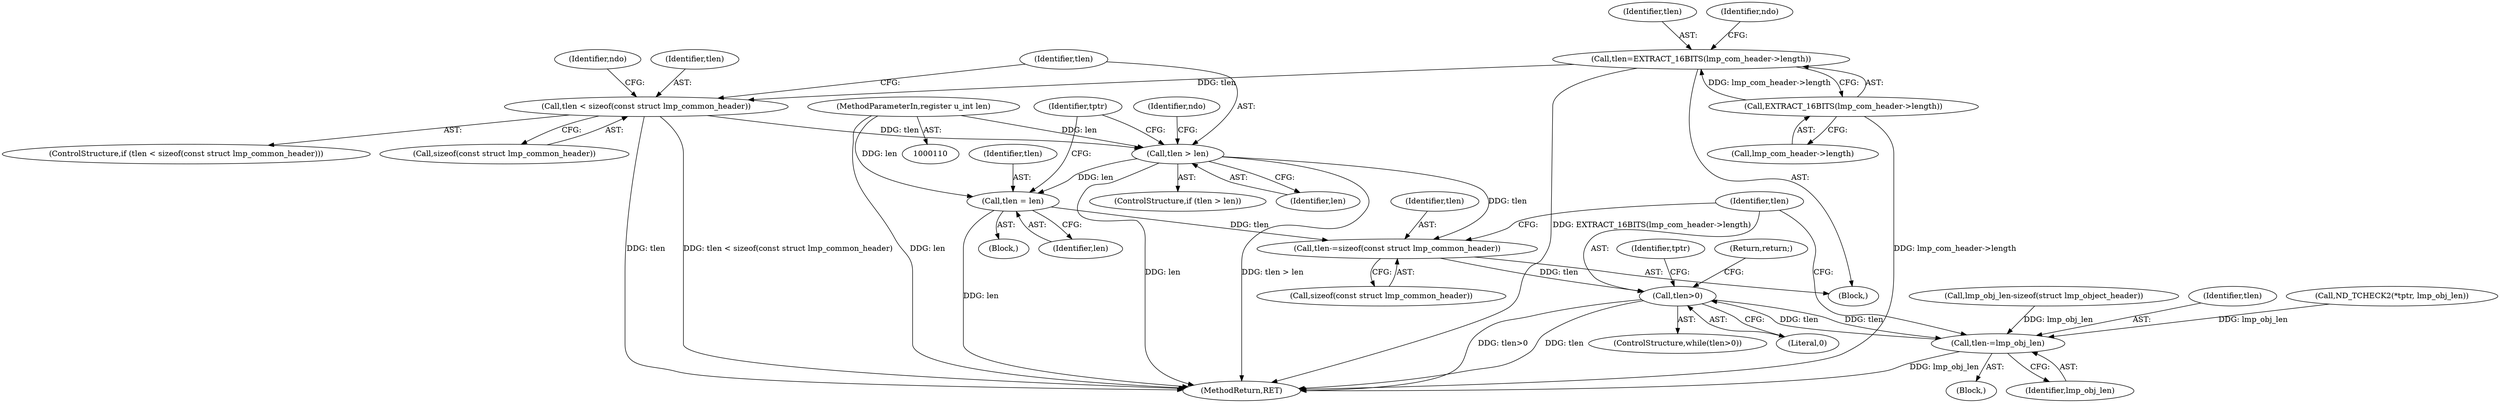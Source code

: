 digraph "0_tcpdump_a25211918f2e790c67d859d20ccf8dbb81da1598@API" {
"1000248" [label="(Call,tlen-=sizeof(const struct lmp_common_header))"];
"1000233" [label="(Call,tlen > len)"];
"1000222" [label="(Call,tlen < sizeof(const struct lmp_common_header))"];
"1000188" [label="(Call,tlen=EXTRACT_16BITS(lmp_com_header->length))"];
"1000190" [label="(Call,EXTRACT_16BITS(lmp_com_header->length))"];
"1000113" [label="(MethodParameterIn,register u_int len)"];
"1000241" [label="(Call,tlen = len)"];
"1000253" [label="(Call,tlen>0)"];
"1001904" [label="(Call,tlen-=lmp_obj_len)"];
"1000224" [label="(Call,sizeof(const struct lmp_common_header))"];
"1000255" [label="(Literal,0)"];
"1000190" [label="(Call,EXTRACT_16BITS(lmp_com_header->length))"];
"1000241" [label="(Call,tlen = len)"];
"1001897" [label="(Call,lmp_obj_len-sizeof(struct lmp_object_header))"];
"1000254" [label="(Identifier,tlen)"];
"1000114" [label="(Block,)"];
"1000239" [label="(Identifier,ndo)"];
"1001913" [label="(MethodReturn,RET)"];
"1000252" [label="(ControlStructure,while(tlen>0))"];
"1000253" [label="(Call,tlen>0)"];
"1000191" [label="(Call,lmp_com_header->length)"];
"1000256" [label="(Block,)"];
"1000250" [label="(Call,sizeof(const struct lmp_common_header))"];
"1000234" [label="(Identifier,tlen)"];
"1000229" [label="(Identifier,ndo)"];
"1001906" [label="(Identifier,lmp_obj_len)"];
"1000248" [label="(Call,tlen-=sizeof(const struct lmp_common_header))"];
"1000259" [label="(Identifier,tptr)"];
"1000236" [label="(Block,)"];
"1000249" [label="(Identifier,tlen)"];
"1000189" [label="(Identifier,tlen)"];
"1000233" [label="(Call,tlen > len)"];
"1000235" [label="(Identifier,len)"];
"1000221" [label="(ControlStructure,if (tlen < sizeof(const struct lmp_common_header)))"];
"1001904" [label="(Call,tlen-=lmp_obj_len)"];
"1000245" [label="(Identifier,tptr)"];
"1000242" [label="(Identifier,tlen)"];
"1000196" [label="(Identifier,ndo)"];
"1001905" [label="(Identifier,tlen)"];
"1000113" [label="(MethodParameterIn,register u_int len)"];
"1000223" [label="(Identifier,tlen)"];
"1000232" [label="(ControlStructure,if (tlen > len))"];
"1000243" [label="(Identifier,len)"];
"1001907" [label="(Return,return;)"];
"1000188" [label="(Call,tlen=EXTRACT_16BITS(lmp_com_header->length))"];
"1000353" [label="(Call,ND_TCHECK2(*tptr, lmp_obj_len))"];
"1000222" [label="(Call,tlen < sizeof(const struct lmp_common_header))"];
"1000248" -> "1000114"  [label="AST: "];
"1000248" -> "1000250"  [label="CFG: "];
"1000249" -> "1000248"  [label="AST: "];
"1000250" -> "1000248"  [label="AST: "];
"1000254" -> "1000248"  [label="CFG: "];
"1000233" -> "1000248"  [label="DDG: tlen"];
"1000241" -> "1000248"  [label="DDG: tlen"];
"1000248" -> "1000253"  [label="DDG: tlen"];
"1000233" -> "1000232"  [label="AST: "];
"1000233" -> "1000235"  [label="CFG: "];
"1000234" -> "1000233"  [label="AST: "];
"1000235" -> "1000233"  [label="AST: "];
"1000239" -> "1000233"  [label="CFG: "];
"1000245" -> "1000233"  [label="CFG: "];
"1000233" -> "1001913"  [label="DDG: tlen > len"];
"1000233" -> "1001913"  [label="DDG: len"];
"1000222" -> "1000233"  [label="DDG: tlen"];
"1000113" -> "1000233"  [label="DDG: len"];
"1000233" -> "1000241"  [label="DDG: len"];
"1000222" -> "1000221"  [label="AST: "];
"1000222" -> "1000224"  [label="CFG: "];
"1000223" -> "1000222"  [label="AST: "];
"1000224" -> "1000222"  [label="AST: "];
"1000229" -> "1000222"  [label="CFG: "];
"1000234" -> "1000222"  [label="CFG: "];
"1000222" -> "1001913"  [label="DDG: tlen"];
"1000222" -> "1001913"  [label="DDG: tlen < sizeof(const struct lmp_common_header)"];
"1000188" -> "1000222"  [label="DDG: tlen"];
"1000188" -> "1000114"  [label="AST: "];
"1000188" -> "1000190"  [label="CFG: "];
"1000189" -> "1000188"  [label="AST: "];
"1000190" -> "1000188"  [label="AST: "];
"1000196" -> "1000188"  [label="CFG: "];
"1000188" -> "1001913"  [label="DDG: EXTRACT_16BITS(lmp_com_header->length)"];
"1000190" -> "1000188"  [label="DDG: lmp_com_header->length"];
"1000190" -> "1000191"  [label="CFG: "];
"1000191" -> "1000190"  [label="AST: "];
"1000190" -> "1001913"  [label="DDG: lmp_com_header->length"];
"1000113" -> "1000110"  [label="AST: "];
"1000113" -> "1001913"  [label="DDG: len"];
"1000113" -> "1000241"  [label="DDG: len"];
"1000241" -> "1000236"  [label="AST: "];
"1000241" -> "1000243"  [label="CFG: "];
"1000242" -> "1000241"  [label="AST: "];
"1000243" -> "1000241"  [label="AST: "];
"1000245" -> "1000241"  [label="CFG: "];
"1000241" -> "1001913"  [label="DDG: len"];
"1000253" -> "1000252"  [label="AST: "];
"1000253" -> "1000255"  [label="CFG: "];
"1000254" -> "1000253"  [label="AST: "];
"1000255" -> "1000253"  [label="AST: "];
"1000259" -> "1000253"  [label="CFG: "];
"1001907" -> "1000253"  [label="CFG: "];
"1000253" -> "1001913"  [label="DDG: tlen>0"];
"1000253" -> "1001913"  [label="DDG: tlen"];
"1001904" -> "1000253"  [label="DDG: tlen"];
"1000253" -> "1001904"  [label="DDG: tlen"];
"1001904" -> "1000256"  [label="AST: "];
"1001904" -> "1001906"  [label="CFG: "];
"1001905" -> "1001904"  [label="AST: "];
"1001906" -> "1001904"  [label="AST: "];
"1000254" -> "1001904"  [label="CFG: "];
"1001904" -> "1001913"  [label="DDG: lmp_obj_len"];
"1000353" -> "1001904"  [label="DDG: lmp_obj_len"];
"1001897" -> "1001904"  [label="DDG: lmp_obj_len"];
}
